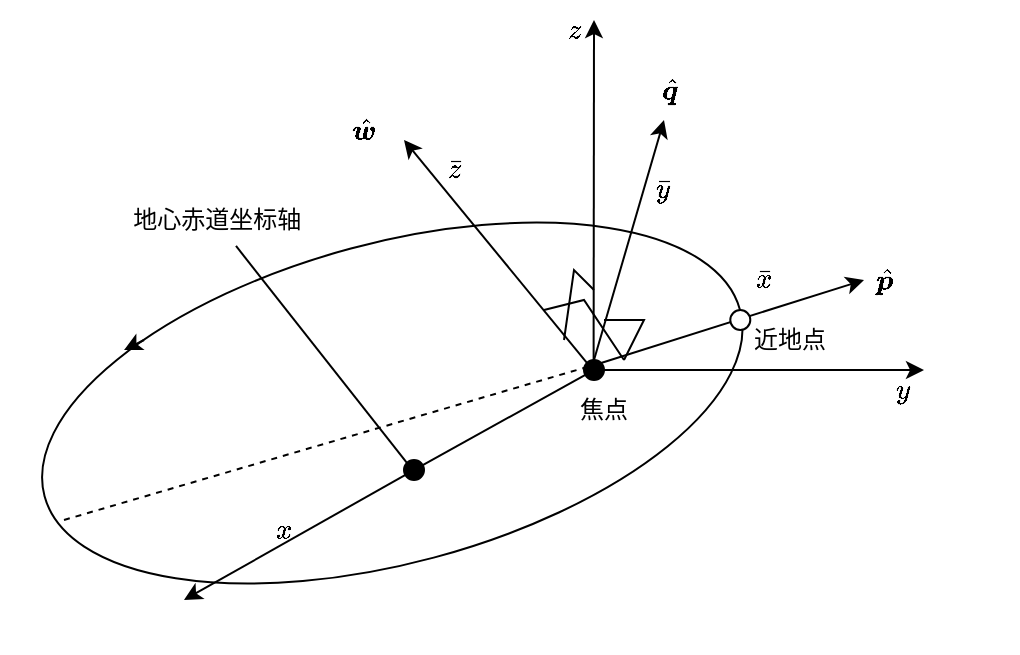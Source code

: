 <mxfile version="24.7.16">
  <diagram name="Page-1" id="o_XDS89ikylsxR3bGR8c">
    <mxGraphModel dx="679" dy="460" grid="1" gridSize="10" guides="1" tooltips="1" connect="1" arrows="1" fold="1" page="1" pageScale="1" pageWidth="850" pageHeight="1100" math="1" shadow="0">
      <root>
        <mxCell id="0" />
        <mxCell id="1" parent="0" />
        <mxCell id="pf7NMVe9cjmse7Ha4OT--1" value="" style="ellipse;whiteSpace=wrap;html=1;rotation=-15;movable=0;resizable=0;rotatable=0;deletable=0;editable=0;locked=1;connectable=0;" vertex="1" parent="1">
          <mxGeometry x="244.15" y="301.55" width="360" height="160" as="geometry" />
        </mxCell>
        <mxCell id="pf7NMVe9cjmse7Ha4OT--2" value="" style="ellipse;whiteSpace=wrap;html=1;aspect=fixed;fillColor=#000000;" vertex="1" parent="1">
          <mxGeometry x="520" y="360" width="10" height="10" as="geometry" />
        </mxCell>
        <mxCell id="pf7NMVe9cjmse7Ha4OT--3" value="" style="endArrow=classic;html=1;rounded=0;exitX=1;exitY=0;exitDx=0;exitDy=0;" edge="1" parent="1" source="pf7NMVe9cjmse7Ha4OT--2">
          <mxGeometry width="50" height="50" relative="1" as="geometry">
            <mxPoint x="530" y="370" as="sourcePoint" />
            <mxPoint x="660" y="320" as="targetPoint" />
          </mxGeometry>
        </mxCell>
        <mxCell id="pf7NMVe9cjmse7Ha4OT--4" value="" style="ellipse;whiteSpace=wrap;html=1;aspect=fixed;fillColor=#FFFFFF;" vertex="1" parent="1">
          <mxGeometry x="593.15" y="335" width="10" height="10" as="geometry" />
        </mxCell>
        <mxCell id="pf7NMVe9cjmse7Ha4OT--6" value="" style="endArrow=classic;html=1;rounded=0;exitX=0.5;exitY=0;exitDx=0;exitDy=0;" edge="1" parent="1" source="pf7NMVe9cjmse7Ha4OT--2">
          <mxGeometry width="50" height="50" relative="1" as="geometry">
            <mxPoint x="500" y="310" as="sourcePoint" />
            <mxPoint x="560" y="240" as="targetPoint" />
          </mxGeometry>
        </mxCell>
        <mxCell id="pf7NMVe9cjmse7Ha4OT--11" value="焦点" style="text;html=1;align=center;verticalAlign=middle;whiteSpace=wrap;rounded=0;" vertex="1" parent="1">
          <mxGeometry x="500" y="370" width="60" height="30" as="geometry" />
        </mxCell>
        <mxCell id="pf7NMVe9cjmse7Ha4OT--10" value="" style="endArrow=classic;html=1;rounded=0;exitX=0;exitY=0;exitDx=0;exitDy=0;" edge="1" parent="1" source="pf7NMVe9cjmse7Ha4OT--2">
          <mxGeometry width="50" height="50" relative="1" as="geometry">
            <mxPoint x="340" y="420" as="sourcePoint" />
            <mxPoint x="430" y="250" as="targetPoint" />
          </mxGeometry>
        </mxCell>
        <mxCell id="pf7NMVe9cjmse7Ha4OT--12" value="近地点" style="text;html=1;align=center;verticalAlign=middle;whiteSpace=wrap;rounded=0;" vertex="1" parent="1">
          <mxGeometry x="593.15" y="335" width="60" height="30" as="geometry" />
        </mxCell>
        <mxCell id="pf7NMVe9cjmse7Ha4OT--18" value="$$\bar{x}$$" style="text;html=1;align=center;verticalAlign=middle;whiteSpace=wrap;rounded=0;" vertex="1" parent="1">
          <mxGeometry x="580" y="305" width="60" height="30" as="geometry" />
        </mxCell>
        <mxCell id="pf7NMVe9cjmse7Ha4OT--19" value="$$\bar{y}$$" style="text;html=1;align=center;verticalAlign=middle;whiteSpace=wrap;rounded=0;" vertex="1" parent="1">
          <mxGeometry x="530" y="260" width="60" height="30" as="geometry" />
        </mxCell>
        <mxCell id="pf7NMVe9cjmse7Ha4OT--20" value="$$\bar{z}$$" style="text;html=1;align=center;verticalAlign=middle;whiteSpace=wrap;rounded=0;" vertex="1" parent="1">
          <mxGeometry x="425" y="250" width="60" height="30" as="geometry" />
        </mxCell>
        <mxCell id="pf7NMVe9cjmse7Ha4OT--21" value="$$\hat{\boldsymbol{p}}$$" style="text;html=1;align=center;verticalAlign=middle;whiteSpace=wrap;rounded=0;" vertex="1" parent="1">
          <mxGeometry x="640" y="305" width="60" height="30" as="geometry" />
        </mxCell>
        <mxCell id="pf7NMVe9cjmse7Ha4OT--22" value="$$\hat{\boldsymbol{q}}$$" style="text;html=1;align=center;verticalAlign=middle;whiteSpace=wrap;rounded=0;" vertex="1" parent="1">
          <mxGeometry x="533.15" y="210" width="60" height="30" as="geometry" />
        </mxCell>
        <mxCell id="pf7NMVe9cjmse7Ha4OT--23" value="$$\hat{\boldsymbol{w}}$$" style="text;html=1;align=center;verticalAlign=middle;whiteSpace=wrap;rounded=0;" vertex="1" parent="1">
          <mxGeometry x="380" y="230" width="60" height="30" as="geometry" />
        </mxCell>
        <mxCell id="pf7NMVe9cjmse7Ha4OT--24" value="" style="endArrow=none;dashed=1;html=1;rounded=0;entryX=1;entryY=0;entryDx=0;entryDy=0;" edge="1" parent="1" target="pf7NMVe9cjmse7Ha4OT--2">
          <mxGeometry width="50" height="50" relative="1" as="geometry">
            <mxPoint x="260" y="440" as="sourcePoint" />
            <mxPoint x="500" y="510" as="targetPoint" />
          </mxGeometry>
        </mxCell>
        <mxCell id="pf7NMVe9cjmse7Ha4OT--25" value="" style="endArrow=none;html=1;rounded=0;" edge="1" parent="1">
          <mxGeometry width="50" height="50" relative="1" as="geometry">
            <mxPoint x="530" y="340" as="sourcePoint" />
            <mxPoint x="540" y="360" as="targetPoint" />
            <Array as="points">
              <mxPoint x="550" y="340" />
            </Array>
          </mxGeometry>
        </mxCell>
        <mxCell id="pf7NMVe9cjmse7Ha4OT--27" value="" style="endArrow=classic;html=1;rounded=0;exitX=0.36;exitY=0.58;exitDx=0;exitDy=0;exitPerimeter=0;" edge="1" parent="1" source="pf7NMVe9cjmse7Ha4OT--33">
          <mxGeometry width="50" height="50" relative="1" as="geometry">
            <mxPoint x="490" y="360" as="sourcePoint" />
            <mxPoint x="320" y="480" as="targetPoint" />
          </mxGeometry>
        </mxCell>
        <mxCell id="pf7NMVe9cjmse7Ha4OT--28" value="" style="endArrow=classic;html=1;rounded=0;exitX=1;exitY=1;exitDx=0;exitDy=0;" edge="1" parent="1">
          <mxGeometry width="50" height="50" relative="1" as="geometry">
            <mxPoint x="529.996" y="364.996" as="sourcePoint" />
            <mxPoint x="690" y="365" as="targetPoint" />
          </mxGeometry>
        </mxCell>
        <mxCell id="pf7NMVe9cjmse7Ha4OT--29" value="" style="endArrow=classic;html=1;rounded=0;" edge="1" parent="1">
          <mxGeometry width="50" height="50" relative="1" as="geometry">
            <mxPoint x="524.8" y="360" as="sourcePoint" />
            <mxPoint x="525" y="190" as="targetPoint" />
          </mxGeometry>
        </mxCell>
        <mxCell id="pf7NMVe9cjmse7Ha4OT--30" value="$${x}$$" style="text;html=1;align=center;verticalAlign=middle;whiteSpace=wrap;rounded=0;" vertex="1" parent="1">
          <mxGeometry x="340" y="430" width="60" height="30" as="geometry" />
        </mxCell>
        <mxCell id="pf7NMVe9cjmse7Ha4OT--31" value="$${y}$$" style="text;html=1;align=center;verticalAlign=middle;whiteSpace=wrap;rounded=0;" vertex="1" parent="1">
          <mxGeometry x="650" y="360" width="60" height="30" as="geometry" />
        </mxCell>
        <mxCell id="pf7NMVe9cjmse7Ha4OT--32" value="$${z}$$" style="text;html=1;align=center;verticalAlign=middle;whiteSpace=wrap;rounded=0;" vertex="1" parent="1">
          <mxGeometry x="485" y="180" width="60" height="30" as="geometry" />
        </mxCell>
        <mxCell id="pf7NMVe9cjmse7Ha4OT--34" value="" style="endArrow=none;html=1;rounded=0;exitX=0.36;exitY=0.58;exitDx=0;exitDy=0;exitPerimeter=0;endFill=0;" edge="1" parent="1" source="pf7NMVe9cjmse7Ha4OT--2" target="pf7NMVe9cjmse7Ha4OT--33">
          <mxGeometry width="50" height="50" relative="1" as="geometry">
            <mxPoint x="524" y="366" as="sourcePoint" />
            <mxPoint x="320" y="480" as="targetPoint" />
          </mxGeometry>
        </mxCell>
        <mxCell id="pf7NMVe9cjmse7Ha4OT--33" value="" style="ellipse;whiteSpace=wrap;html=1;aspect=fixed;fillColor=#000000;" vertex="1" parent="1">
          <mxGeometry x="430" y="410" width="10" height="10" as="geometry" />
        </mxCell>
        <mxCell id="pf7NMVe9cjmse7Ha4OT--35" value="" style="endArrow=none;html=1;rounded=0;exitX=0;exitY=0;exitDx=0;exitDy=0;entryX=0.6;entryY=0.933;entryDx=0;entryDy=0;entryPerimeter=0;" edge="1" parent="1" source="pf7NMVe9cjmse7Ha4OT--33" target="pf7NMVe9cjmse7Ha4OT--36">
          <mxGeometry width="50" height="50" relative="1" as="geometry">
            <mxPoint x="370" y="370" as="sourcePoint" />
            <mxPoint x="350" y="310" as="targetPoint" />
          </mxGeometry>
        </mxCell>
        <mxCell id="pf7NMVe9cjmse7Ha4OT--36" value="&amp;nbsp;地心赤道坐标轴" style="text;html=1;align=center;verticalAlign=middle;whiteSpace=wrap;rounded=0;" vertex="1" parent="1">
          <mxGeometry x="280" y="275" width="110" height="30" as="geometry" />
        </mxCell>
        <mxCell id="pf7NMVe9cjmse7Ha4OT--37" value="" style="endArrow=none;html=1;rounded=0;" edge="1" parent="1">
          <mxGeometry width="50" height="50" relative="1" as="geometry">
            <mxPoint x="500" y="335" as="sourcePoint" />
            <mxPoint x="540" y="360" as="targetPoint" />
            <Array as="points">
              <mxPoint x="520" y="330" />
            </Array>
          </mxGeometry>
        </mxCell>
        <mxCell id="pf7NMVe9cjmse7Ha4OT--38" value="" style="endArrow=none;html=1;rounded=0;targetPerimeterSpacing=-7;sourcePerimeterSpacing=-6;" edge="1" parent="1">
          <mxGeometry width="50" height="50" relative="1" as="geometry">
            <mxPoint x="510" y="350" as="sourcePoint" />
            <mxPoint x="525" y="325" as="targetPoint" />
            <Array as="points">
              <mxPoint x="515" y="315" />
            </Array>
          </mxGeometry>
        </mxCell>
        <mxCell id="pf7NMVe9cjmse7Ha4OT--42" value="" style="endArrow=classic;html=1;rounded=0;" edge="1" parent="1">
          <mxGeometry width="50" height="50" relative="1" as="geometry">
            <mxPoint x="300" y="350" as="sourcePoint" />
            <mxPoint x="290" y="355" as="targetPoint" />
          </mxGeometry>
        </mxCell>
      </root>
    </mxGraphModel>
  </diagram>
</mxfile>
